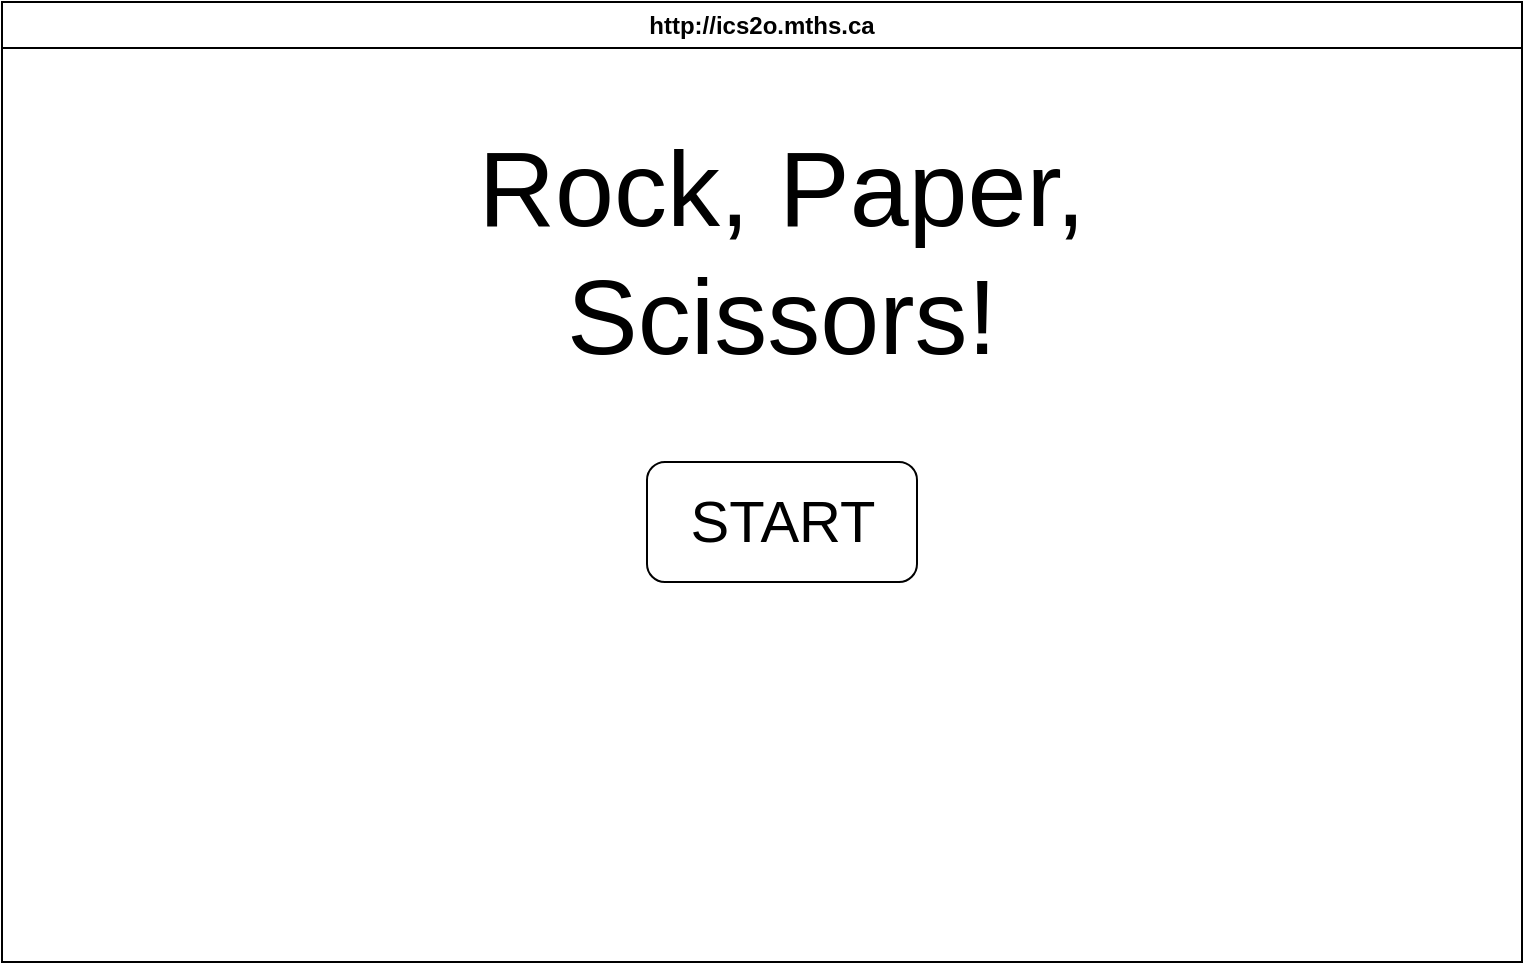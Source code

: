 <mxfile>
    <diagram id="HIP3nbAZw_EuaXWnEj3U" name="Page-1">
        <mxGraphModel dx="766" dy="613" grid="1" gridSize="10" guides="1" tooltips="1" connect="1" arrows="1" fold="1" page="1" pageScale="1" pageWidth="850" pageHeight="1100" math="0" shadow="0">
            <root>
                <mxCell id="0"/>
                <mxCell id="1" parent="0"/>
                <mxCell id="7" value="http://ics2o.mths.ca" style="swimlane;whiteSpace=wrap;html=1;" parent="1" vertex="1">
                    <mxGeometry x="45" y="50" width="760" height="480" as="geometry"/>
                </mxCell>
                <mxCell id="8" value="&lt;font style=&quot;font-size: 53px;&quot;&gt;Rock, Paper, Scissors!&lt;/font&gt;" style="text;strokeColor=none;align=center;fillColor=none;html=1;verticalAlign=middle;whiteSpace=wrap;rounded=0;fontSize=41;" vertex="1" parent="7">
                    <mxGeometry x="195" y="110" width="390" height="30" as="geometry"/>
                </mxCell>
                <mxCell id="9" value="&lt;font style=&quot;font-size: 29px;&quot;&gt;START&lt;/font&gt;" style="rounded=1;whiteSpace=wrap;html=1;" vertex="1" parent="7">
                    <mxGeometry x="322.5" y="230" width="135" height="60" as="geometry"/>
                </mxCell>
            </root>
        </mxGraphModel>
    </diagram>
    <diagram id="WA45RLHAPbyCqFaqW5A3" name="Page-2">
        <mxGraphModel dx="1006" dy="613" grid="1" gridSize="10" guides="1" tooltips="1" connect="1" arrows="1" fold="1" page="1" pageScale="1" pageWidth="850" pageHeight="1100" math="0" shadow="0">
            <root>
                <mxCell id="0"/>
                <mxCell id="1" parent="0"/>
                <mxCell id="_qW5H_Gl-A8RO1ni7Zh7-1" value="" style="rounded=1;whiteSpace=wrap;html=1;" vertex="1" parent="1">
                    <mxGeometry x="160" y="280" width="120" height="60" as="geometry"/>
                </mxCell>
                <mxCell id="_qW5H_Gl-A8RO1ni7Zh7-2" value="" style="rounded=1;whiteSpace=wrap;html=1;" vertex="1" parent="1">
                    <mxGeometry x="365" y="280" width="120" height="60" as="geometry"/>
                </mxCell>
                <mxCell id="_qW5H_Gl-A8RO1ni7Zh7-3" value="" style="rounded=1;whiteSpace=wrap;html=1;" vertex="1" parent="1">
                    <mxGeometry x="570" y="280" width="120" height="60" as="geometry"/>
                </mxCell>
            </root>
        </mxGraphModel>
    </diagram>
</mxfile>